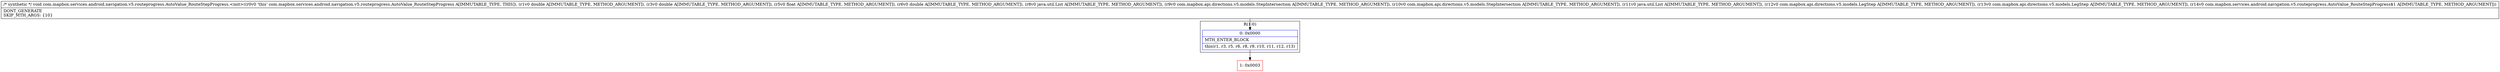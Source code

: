 digraph "CFG forcom.mapbox.services.android.navigation.v5.routeprogress.AutoValue_RouteStepProgress.\<init\>(DDFDLjava\/util\/List;Lcom\/mapbox\/api\/directions\/v5\/models\/StepIntersection;Lcom\/mapbox\/api\/directions\/v5\/models\/StepIntersection;Ljava\/util\/List;Lcom\/mapbox\/api\/directions\/v5\/models\/LegStep;Lcom\/mapbox\/api\/directions\/v5\/models\/LegStep;Lcom\/mapbox\/services\/android\/navigation\/v5\/routeprogress\/AutoValue_RouteStepProgress$1;)V" {
subgraph cluster_Region_2071140254 {
label = "R(1:0)";
node [shape=record,color=blue];
Node_0 [shape=record,label="{0\:\ 0x0000|MTH_ENTER_BLOCK\l|this(r1, r3, r5, r6, r8, r9, r10, r11, r12, r13)\l}"];
}
Node_1 [shape=record,color=red,label="{1\:\ 0x0003}"];
MethodNode[shape=record,label="{\/* synthetic *\/ void com.mapbox.services.android.navigation.v5.routeprogress.AutoValue_RouteStepProgress.\<init\>((r0v0 'this' com.mapbox.services.android.navigation.v5.routeprogress.AutoValue_RouteStepProgress A[IMMUTABLE_TYPE, THIS]), (r1v0 double A[IMMUTABLE_TYPE, METHOD_ARGUMENT]), (r3v0 double A[IMMUTABLE_TYPE, METHOD_ARGUMENT]), (r5v0 float A[IMMUTABLE_TYPE, METHOD_ARGUMENT]), (r6v0 double A[IMMUTABLE_TYPE, METHOD_ARGUMENT]), (r8v0 java.util.List A[IMMUTABLE_TYPE, METHOD_ARGUMENT]), (r9v0 com.mapbox.api.directions.v5.models.StepIntersection A[IMMUTABLE_TYPE, METHOD_ARGUMENT]), (r10v0 com.mapbox.api.directions.v5.models.StepIntersection A[IMMUTABLE_TYPE, METHOD_ARGUMENT]), (r11v0 java.util.List A[IMMUTABLE_TYPE, METHOD_ARGUMENT]), (r12v0 com.mapbox.api.directions.v5.models.LegStep A[IMMUTABLE_TYPE, METHOD_ARGUMENT]), (r13v0 com.mapbox.api.directions.v5.models.LegStep A[IMMUTABLE_TYPE, METHOD_ARGUMENT]), (r14v0 com.mapbox.services.android.navigation.v5.routeprogress.AutoValue_RouteStepProgress$1 A[IMMUTABLE_TYPE, METHOD_ARGUMENT]))  | DONT_GENERATE\lSKIP_MTH_ARGS: \{10\}\l}"];
MethodNode -> Node_0;
Node_0 -> Node_1;
}

